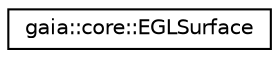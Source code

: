 digraph G
{
  edge [fontname="Helvetica",fontsize="10",labelfontname="Helvetica",labelfontsize="10"];
  node [fontname="Helvetica",fontsize="10",shape=record];
  rankdir=LR;
  Node1 [label="gaia::core::EGLSurface",height=0.2,width=0.4,color="black", fillcolor="white", style="filled",URL="$d6/dba/classgaia_1_1core_1_1_e_g_l_surface.html"];
}
